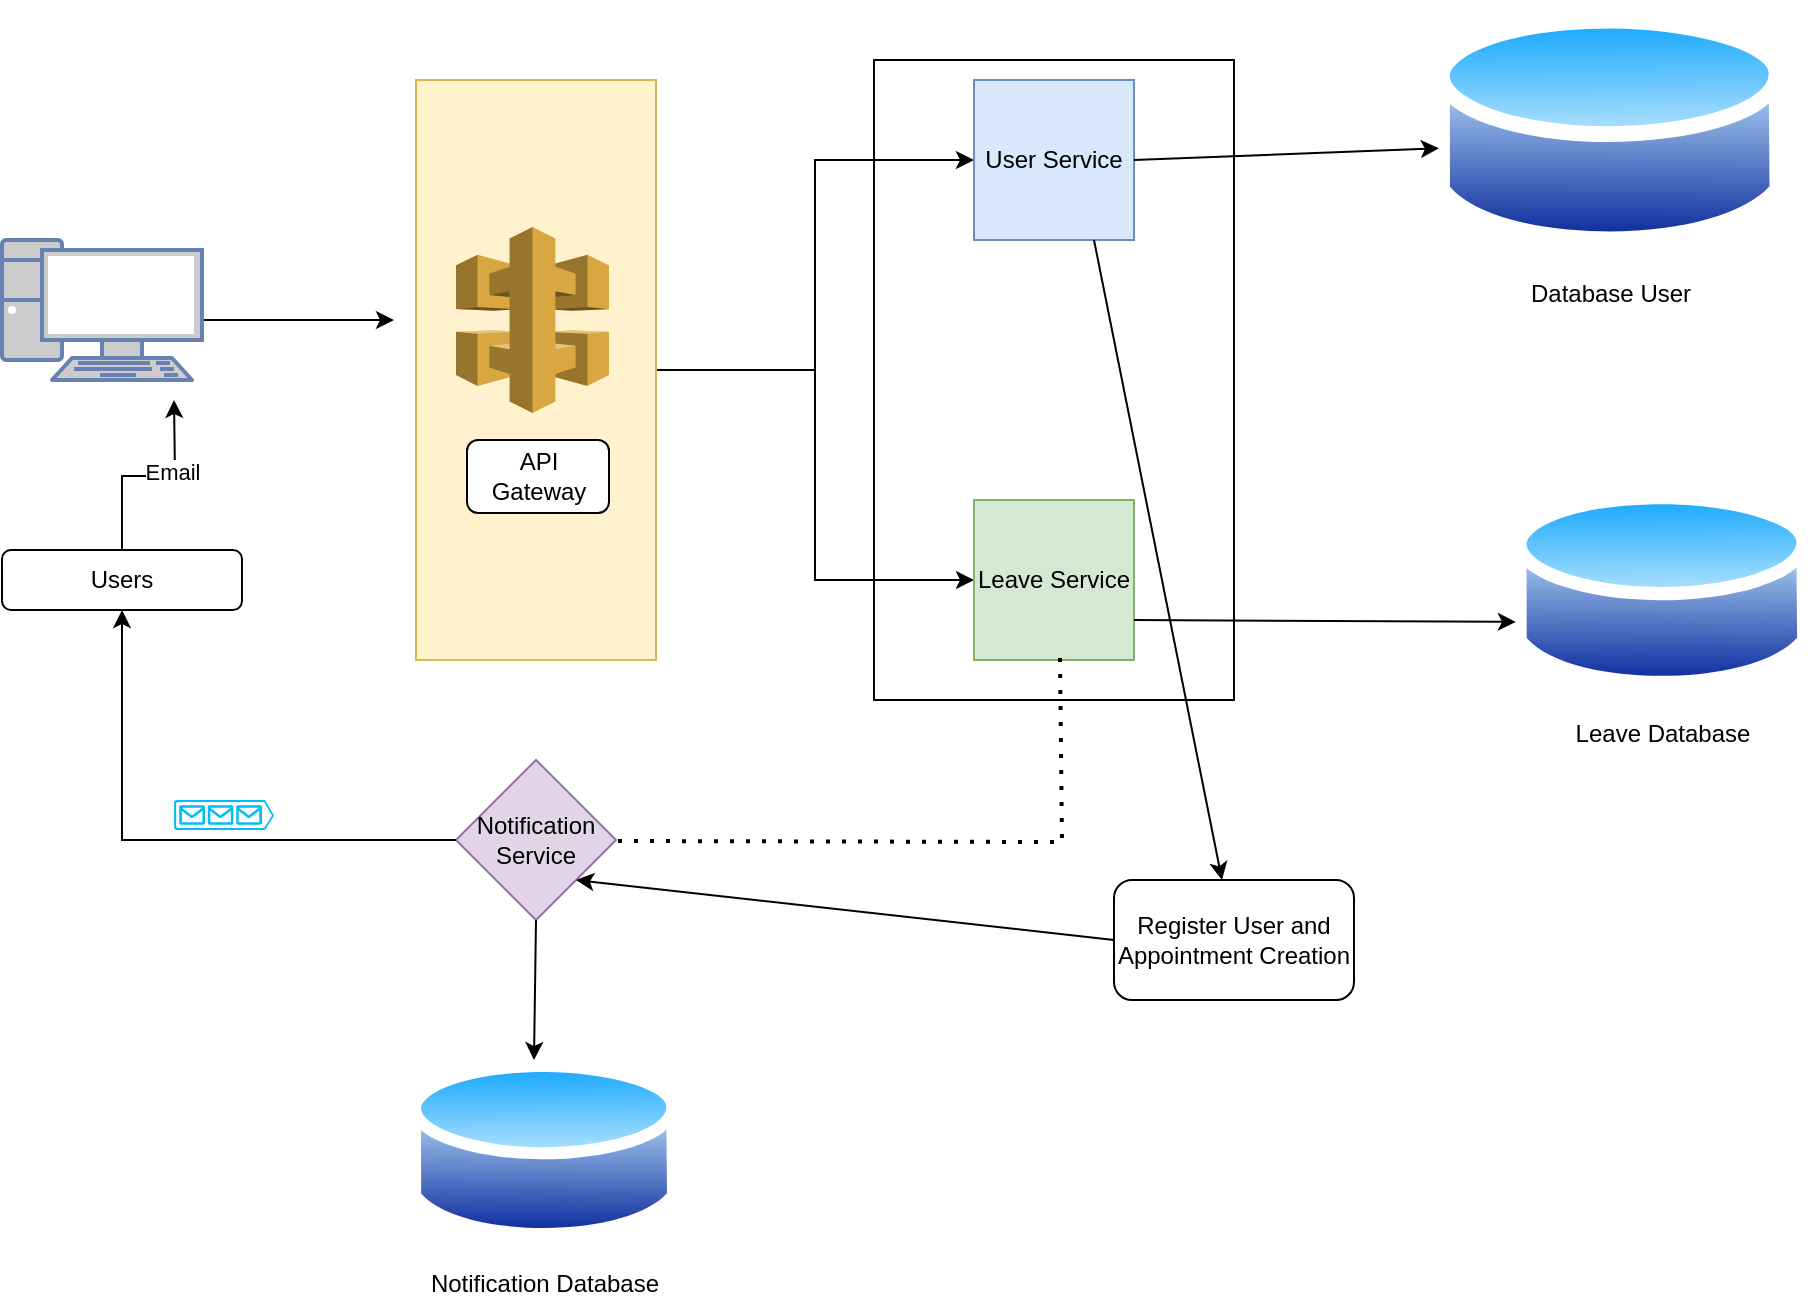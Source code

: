 <mxfile version="24.9.0">
  <diagram name="Page-1" id="lMtklm4bLaq4yYIlgRWJ">
    <mxGraphModel dx="1962" dy="477" grid="1" gridSize="10" guides="1" tooltips="1" connect="1" arrows="1" fold="1" page="1" pageScale="1" pageWidth="850" pageHeight="1100" math="0" shadow="0">
      <root>
        <mxCell id="0" />
        <mxCell id="1" parent="0" />
        <mxCell id="r9i5RmeznnZlQhOlYAuz-29" value="" style="rounded=0;whiteSpace=wrap;html=1;" parent="1" vertex="1">
          <mxGeometry x="350" y="120" width="180" height="320" as="geometry" />
        </mxCell>
        <mxCell id="r9i5RmeznnZlQhOlYAuz-21" style="edgeStyle=orthogonalEdgeStyle;rounded=0;orthogonalLoop=1;jettySize=auto;html=1;entryX=0;entryY=0.5;entryDx=0;entryDy=0;" parent="1" source="r9i5RmeznnZlQhOlYAuz-10" target="r9i5RmeznnZlQhOlYAuz-14" edge="1">
          <mxGeometry relative="1" as="geometry" />
        </mxCell>
        <mxCell id="r9i5RmeznnZlQhOlYAuz-23" style="edgeStyle=orthogonalEdgeStyle;rounded=0;orthogonalLoop=1;jettySize=auto;html=1;" parent="1" source="r9i5RmeznnZlQhOlYAuz-10" target="r9i5RmeznnZlQhOlYAuz-16" edge="1">
          <mxGeometry relative="1" as="geometry" />
        </mxCell>
        <mxCell id="r9i5RmeznnZlQhOlYAuz-10" value="" style="rounded=0;whiteSpace=wrap;html=1;fillColor=#fff2cc;strokeColor=#d6b656;" parent="1" vertex="1">
          <mxGeometry x="121" y="130" width="120" height="290" as="geometry" />
        </mxCell>
        <mxCell id="r9i5RmeznnZlQhOlYAuz-20" style="edgeStyle=orthogonalEdgeStyle;rounded=0;orthogonalLoop=1;jettySize=auto;html=1;" parent="1" edge="1">
          <mxGeometry relative="1" as="geometry">
            <mxPoint x="110" y="250" as="targetPoint" />
            <mxPoint x="15" y="250" as="sourcePoint" />
          </mxGeometry>
        </mxCell>
        <mxCell id="r9i5RmeznnZlQhOlYAuz-14" value="User Service" style="whiteSpace=wrap;html=1;aspect=fixed;fillColor=#dae8fc;strokeColor=#6c8ebf;" parent="1" vertex="1">
          <mxGeometry x="400" y="130" width="80" height="80" as="geometry" />
        </mxCell>
        <mxCell id="r9i5RmeznnZlQhOlYAuz-16" value="Leave Service" style="whiteSpace=wrap;html=1;aspect=fixed;fillColor=#d5e8d4;strokeColor=#82b366;" parent="1" vertex="1">
          <mxGeometry x="400" y="340" width="80" height="80" as="geometry" />
        </mxCell>
        <mxCell id="r9i5RmeznnZlQhOlYAuz-30" style="edgeStyle=orthogonalEdgeStyle;rounded=0;orthogonalLoop=1;jettySize=auto;html=1;" parent="1" source="reItq1uxvdhWXAtUSL_b-4" edge="1">
          <mxGeometry relative="1" as="geometry">
            <mxPoint y="290" as="targetPoint" />
          </mxGeometry>
        </mxCell>
        <mxCell id="r9i5RmeznnZlQhOlYAuz-31" value="Email" style="edgeLabel;html=1;align=center;verticalAlign=middle;resizable=0;points=[];" parent="r9i5RmeznnZlQhOlYAuz-30" vertex="1" connectable="0">
          <mxGeometry x="0.225" y="1" relative="1" as="geometry">
            <mxPoint y="-1" as="offset" />
          </mxGeometry>
        </mxCell>
        <mxCell id="r9i5RmeznnZlQhOlYAuz-17" value="Notification Service" style="rhombus;whiteSpace=wrap;html=1;fillColor=#e1d5e7;strokeColor=#9673a6;" parent="1" vertex="1">
          <mxGeometry x="141" y="470" width="80" height="80" as="geometry" />
        </mxCell>
        <mxCell id="r9i5RmeznnZlQhOlYAuz-18" value="" style="verticalLabelPosition=bottom;html=1;verticalAlign=top;align=center;strokeColor=none;fillColor=#00BEF2;shape=mxgraph.azure.queue_generic;pointerEvents=1;" parent="1" vertex="1">
          <mxGeometry y="490" width="50" height="15" as="geometry" />
        </mxCell>
        <mxCell id="r9i5RmeznnZlQhOlYAuz-32" value="" style="endArrow=none;dashed=1;html=1;dashPattern=1 3;strokeWidth=2;rounded=0;" parent="1" edge="1">
          <mxGeometry width="50" height="50" relative="1" as="geometry">
            <mxPoint x="222" y="510.5" as="sourcePoint" />
            <mxPoint x="441" y="511" as="targetPoint" />
          </mxGeometry>
        </mxCell>
        <mxCell id="r9i5RmeznnZlQhOlYAuz-33" value="" style="endArrow=none;dashed=1;html=1;dashPattern=1 3;strokeWidth=2;rounded=0;exitX=0.625;exitY=0.988;exitDx=0;exitDy=0;exitPerimeter=0;" parent="1" edge="1">
          <mxGeometry width="50" height="50" relative="1" as="geometry">
            <mxPoint x="443" y="419.04" as="sourcePoint" />
            <mxPoint x="444" y="510" as="targetPoint" />
          </mxGeometry>
        </mxCell>
        <mxCell id="reItq1uxvdhWXAtUSL_b-1" value="" style="outlineConnect=0;dashed=0;verticalLabelPosition=bottom;verticalAlign=top;align=center;html=1;shape=mxgraph.aws3.api_gateway;fillColor=#D9A741;gradientColor=none;" vertex="1" parent="1">
          <mxGeometry x="141" y="203.5" width="76.5" height="93" as="geometry" />
        </mxCell>
        <mxCell id="reItq1uxvdhWXAtUSL_b-2" value="API Gateway" style="rounded=1;whiteSpace=wrap;html=1;" vertex="1" parent="1">
          <mxGeometry x="146.5" y="310" width="71" height="36.5" as="geometry" />
        </mxCell>
        <mxCell id="reItq1uxvdhWXAtUSL_b-3" value="" style="fontColor=#0066CC;verticalAlign=top;verticalLabelPosition=bottom;labelPosition=center;align=center;html=1;outlineConnect=0;fillColor=#CCCCCC;strokeColor=#6881B3;gradientColor=none;gradientDirection=north;strokeWidth=2;shape=mxgraph.networks.pc;" vertex="1" parent="1">
          <mxGeometry x="-86" y="210" width="100" height="70" as="geometry" />
        </mxCell>
        <mxCell id="reItq1uxvdhWXAtUSL_b-5" value="Database User" style="image;aspect=fixed;perimeter=ellipsePerimeter;html=1;align=center;shadow=0;dashed=0;spacingTop=3;image=img/lib/active_directory/database.svg;" vertex="1" parent="1">
          <mxGeometry x="630" y="90" width="175.68" height="130" as="geometry" />
        </mxCell>
        <mxCell id="reItq1uxvdhWXAtUSL_b-8" value="" style="endArrow=classic;html=1;rounded=0;exitX=1;exitY=0.5;exitDx=0;exitDy=0;entryX=0.014;entryY=0.57;entryDx=0;entryDy=0;entryPerimeter=0;exitPerimeter=0;" edge="1" parent="1" source="r9i5RmeznnZlQhOlYAuz-14" target="reItq1uxvdhWXAtUSL_b-5">
          <mxGeometry width="50" height="50" relative="1" as="geometry">
            <mxPoint x="520" y="195" as="sourcePoint" />
            <mxPoint x="590" y="170" as="targetPoint" />
          </mxGeometry>
        </mxCell>
        <mxCell id="reItq1uxvdhWXAtUSL_b-9" value="Leave Database" style="image;aspect=fixed;perimeter=ellipsePerimeter;html=1;align=center;shadow=0;dashed=0;spacingTop=3;image=img/lib/active_directory/database.svg;" vertex="1" parent="1">
          <mxGeometry x="669.59" y="330" width="148.65" height="110" as="geometry" />
        </mxCell>
        <mxCell id="reItq1uxvdhWXAtUSL_b-10" value="" style="endArrow=classic;html=1;rounded=0;exitX=1;exitY=0.75;exitDx=0;exitDy=0;entryX=0.009;entryY=0.645;entryDx=0;entryDy=0;entryPerimeter=0;" edge="1" parent="1" source="r9i5RmeznnZlQhOlYAuz-16" target="reItq1uxvdhWXAtUSL_b-9">
          <mxGeometry width="50" height="50" relative="1" as="geometry">
            <mxPoint x="310" y="350" as="sourcePoint" />
            <mxPoint x="660" y="400" as="targetPoint" />
          </mxGeometry>
        </mxCell>
        <mxCell id="reItq1uxvdhWXAtUSL_b-11" value="Notification Database" style="image;aspect=fixed;perimeter=ellipsePerimeter;html=1;align=center;shadow=0;dashed=0;spacingTop=3;image=img/lib/active_directory/database.svg;" vertex="1" parent="1">
          <mxGeometry x="117.43" y="615" width="135.14" height="100" as="geometry" />
        </mxCell>
        <mxCell id="reItq1uxvdhWXAtUSL_b-12" value="" style="endArrow=classic;html=1;rounded=0;exitX=0.5;exitY=1;exitDx=0;exitDy=0;" edge="1" parent="1" source="r9i5RmeznnZlQhOlYAuz-17">
          <mxGeometry width="50" height="50" relative="1" as="geometry">
            <mxPoint x="310" y="520" as="sourcePoint" />
            <mxPoint x="180" y="620" as="targetPoint" />
          </mxGeometry>
        </mxCell>
        <mxCell id="reItq1uxvdhWXAtUSL_b-13" value="" style="endArrow=classic;html=1;rounded=0;exitX=0.75;exitY=1;exitDx=0;exitDy=0;" edge="1" parent="1" source="r9i5RmeznnZlQhOlYAuz-14" target="reItq1uxvdhWXAtUSL_b-14">
          <mxGeometry width="50" height="50" relative="1" as="geometry">
            <mxPoint x="310" y="380" as="sourcePoint" />
            <mxPoint x="530" y="560" as="targetPoint" />
          </mxGeometry>
        </mxCell>
        <mxCell id="reItq1uxvdhWXAtUSL_b-14" value="Register User and Appointment Creation" style="rounded=1;whiteSpace=wrap;html=1;" vertex="1" parent="1">
          <mxGeometry x="470" y="530" width="120" height="60" as="geometry" />
        </mxCell>
        <mxCell id="reItq1uxvdhWXAtUSL_b-15" value="" style="endArrow=classic;html=1;rounded=0;exitX=0;exitY=0.5;exitDx=0;exitDy=0;entryX=1;entryY=1;entryDx=0;entryDy=0;" edge="1" parent="1" source="reItq1uxvdhWXAtUSL_b-14" target="r9i5RmeznnZlQhOlYAuz-17">
          <mxGeometry width="50" height="50" relative="1" as="geometry">
            <mxPoint x="310" y="500" as="sourcePoint" />
            <mxPoint x="420" y="580" as="targetPoint" />
          </mxGeometry>
        </mxCell>
        <mxCell id="reItq1uxvdhWXAtUSL_b-16" value="" style="edgeStyle=orthogonalEdgeStyle;rounded=0;orthogonalLoop=1;jettySize=auto;html=1;" edge="1" parent="1" source="r9i5RmeznnZlQhOlYAuz-17" target="reItq1uxvdhWXAtUSL_b-4">
          <mxGeometry relative="1" as="geometry">
            <mxPoint y="290" as="targetPoint" />
            <mxPoint x="141" y="510" as="sourcePoint" />
          </mxGeometry>
        </mxCell>
        <mxCell id="reItq1uxvdhWXAtUSL_b-4" value="Users" style="rounded=1;whiteSpace=wrap;html=1;" vertex="1" parent="1">
          <mxGeometry x="-86" y="365" width="120" height="30" as="geometry" />
        </mxCell>
      </root>
    </mxGraphModel>
  </diagram>
</mxfile>
